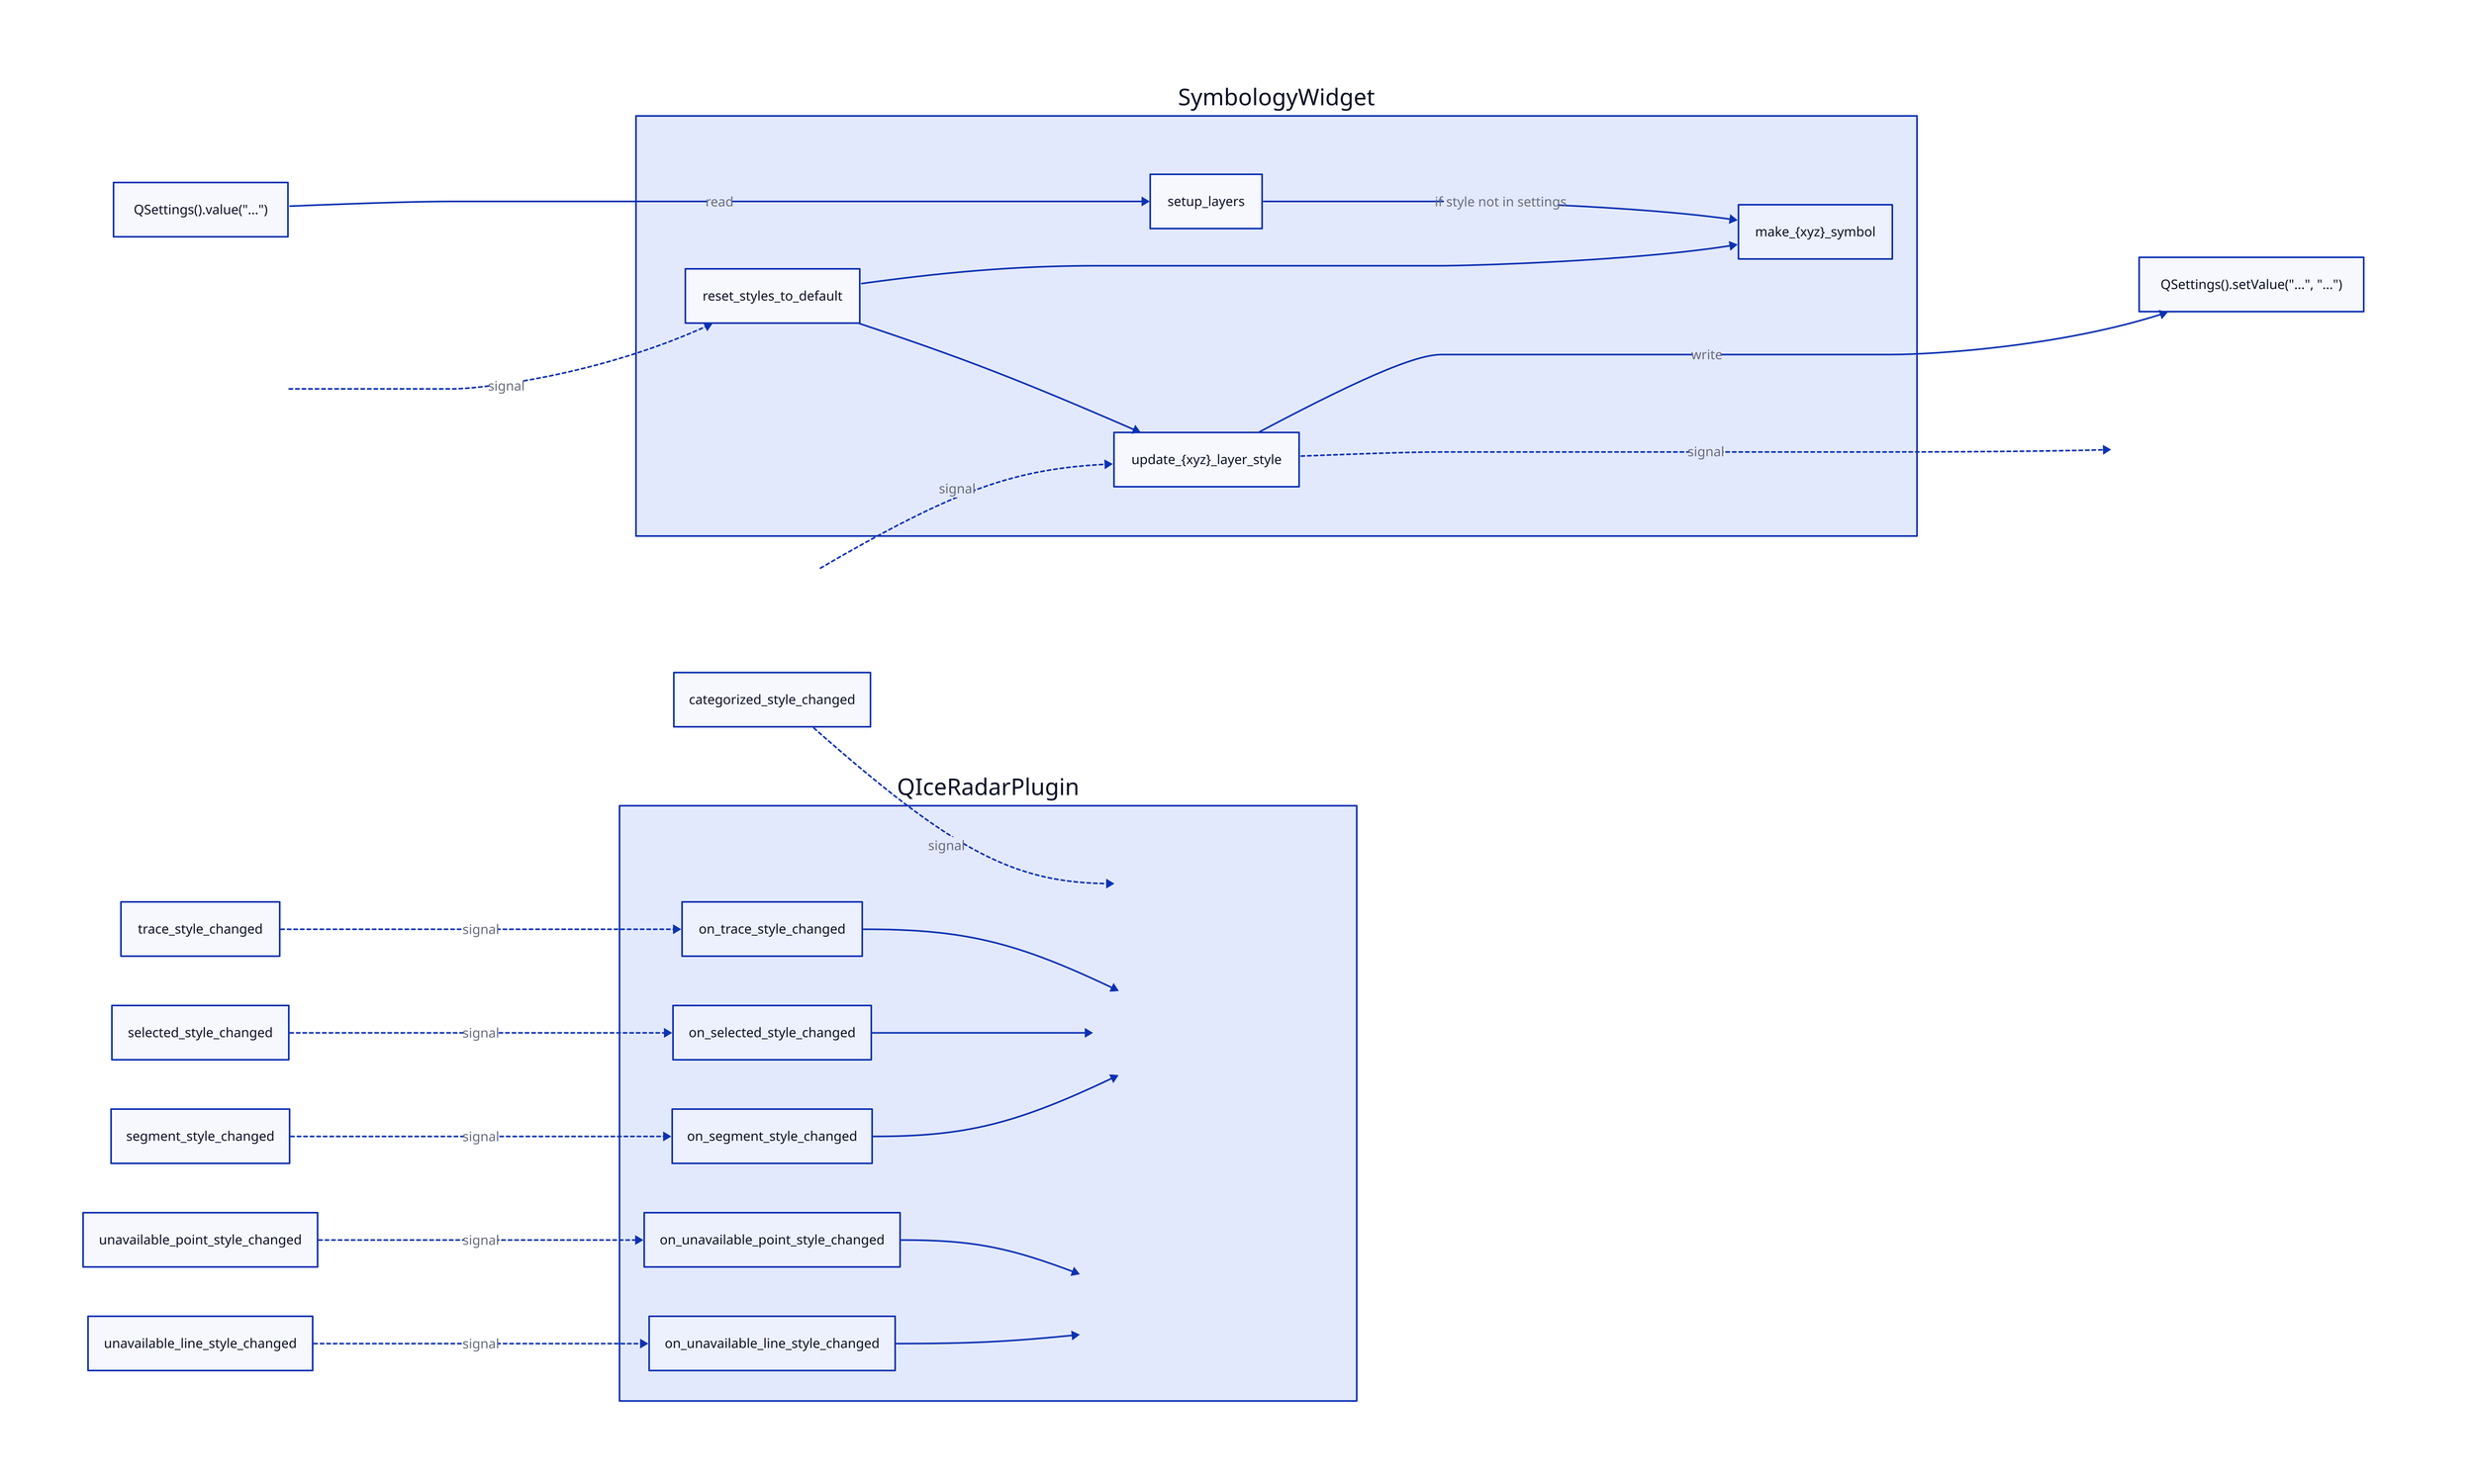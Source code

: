 direction: right

classes: {
  signal: {
    label: signal
    style.stroke-dash: 2
  }
}

read_settings_value: QSettings().value("...")
read_settings_value -> SymbologyWidget.test.setup_layers: {label: read}
read_settings_value -- SymbologyWidget.test: {style: {stroke-width: 0}}

write_settings_value: QSettings().setValue("...", "...")
SymbologyWidget -- write_settings_value: {style: {stroke-width: 0}}
SymbologyWidget.test.update_xyz_layer_style -> write_settings_value: {label: write}

style_changed_signal: {
  shape: rectangle
  label: |md
    ### SymbologyWidget.{xyz}_style_changed
    - trace_style_changed
    - selected_style_changed
    - segment_style_changed
    - unavailable_point_style_changed
    - unavailable_line_style_changed
    - categorized_style_changed
  |
}
SymbologyWidget -- style_changed_signal: {style: {stroke-width: 0}}
SymbologyWidget.test.update_xyz_layer_style -> style_changed_signal: {class: signal}

reset_button: {
  shape: rectangle
  label: |md
    ### User Clicks Reset Button
    QPushButton.clicked
  |
}
reset_button -> SymbologyWidget.test.reset_styles_to_default: {class: signal}

user_edits: {
  shape: rectangle
  label: |md
    ### User Edits Layer Style
    QgsVector Layer.styleChanged
  |
}
user_edits -> SymbologyWidget.test.update_xyz_layer_style: {class: signal}

SymbologyWidget: {
  test: {
    setup_layers
    reset_styles_to_default
    update_xyz_layer_style: "update_{xyz}_layer_style"
  }
  test.style.opacity: 0

  make_xyz_symbol: "make_{xyz}_symbol"

  test -- make_xyz_symbol: {style: {stroke-width: 0}}
  test.setup_layers -> make_xyz_symbol: {label: "if style not in settings"}
  test.reset_styles_to_default -> make_xyz_symbol
  # Testing whether this will help with alignment
  #   test.update_xyz_layer_style -> make_xyz_symbol {style: {stroke-width: 0}}
  # Drawing this line immediately borks the layout.
  test.reset_styles_to_default -> test.update_xyz_layer_style
}

QIceRadarPlugin: {
  on_named_layer_style_changed: {
    shape: rectangle
    label: |md
      #### on_named_layer_style_changed(name)
      style layers that have:
      - matching name
    |
  }
  on_trace_style_changed
  on_selected_style_changed
  on_segment_style_changed

  on_unavailable_layer_style_changed: {
    shape: rectangle
    label: |md
      #### on_unavailable_layer_style_changed(geom)
      style layers that have:
      - attribute "available" set to 'u'
      - matching geometry
    |
  }
  on_unavailable_point_style_changed
  on_unavailable_line_style_changed

  on_categorized_style_changed: {
    shape: rectangle
    label: |md
      #### on_categorized_style_changed
      style layers that have:
      - valid attributes for a granule
      - a categorized renderer
    |
  }

  on_trace_style_changed -> on_named_layer_style_changed
  on_selected_style_changed -> on_named_layer_style_changed
  on_segment_style_changed -> on_named_layer_style_changed

  on_unavailable_point_style_changed -> on_unavailable_layer_style_changed
  on_unavailable_line_style_changed -> on_unavailable_layer_style_changed
}

trace_style_changed -> QIceRadarPlugin.on_trace_style_changed: {class: signal}
selected_style_changed -> QIceRadarPlugin.on_selected_style_changed: {class: signal}
segment_style_changed -> QIceRadarPlugin.on_segment_style_changed: {class: signal}
unavailable_point_style_changed -> QIceRadarPlugin.on_unavailable_point_style_changed: {class: signal}
unavailable_line_style_changed -> QIceRadarPlugin.on_unavailable_line_style_changed: {class: signal}
categorized_style_changed -> QIceRadarPlugin.on_categorized_style_changed: {class: signal}
